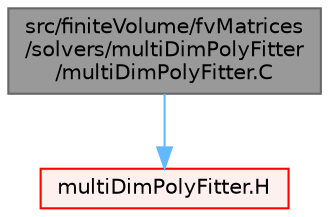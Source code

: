 digraph "src/finiteVolume/fvMatrices/solvers/multiDimPolyFitter/multiDimPolyFitter.C"
{
 // LATEX_PDF_SIZE
  bgcolor="transparent";
  edge [fontname=Helvetica,fontsize=10,labelfontname=Helvetica,labelfontsize=10];
  node [fontname=Helvetica,fontsize=10,shape=box,height=0.2,width=0.4];
  Node1 [id="Node000001",label="src/finiteVolume/fvMatrices\l/solvers/multiDimPolyFitter\l/multiDimPolyFitter.C",height=0.2,width=0.4,color="gray40", fillcolor="grey60", style="filled", fontcolor="black",tooltip=" "];
  Node1 -> Node2 [id="edge1_Node000001_Node000002",color="steelblue1",style="solid",tooltip=" "];
  Node2 [id="Node000002",label="multiDimPolyFitter.H",height=0.2,width=0.4,color="red", fillcolor="#FFF0F0", style="filled",URL="$multiDimPolyFitter_8H.html",tooltip=" "];
}
